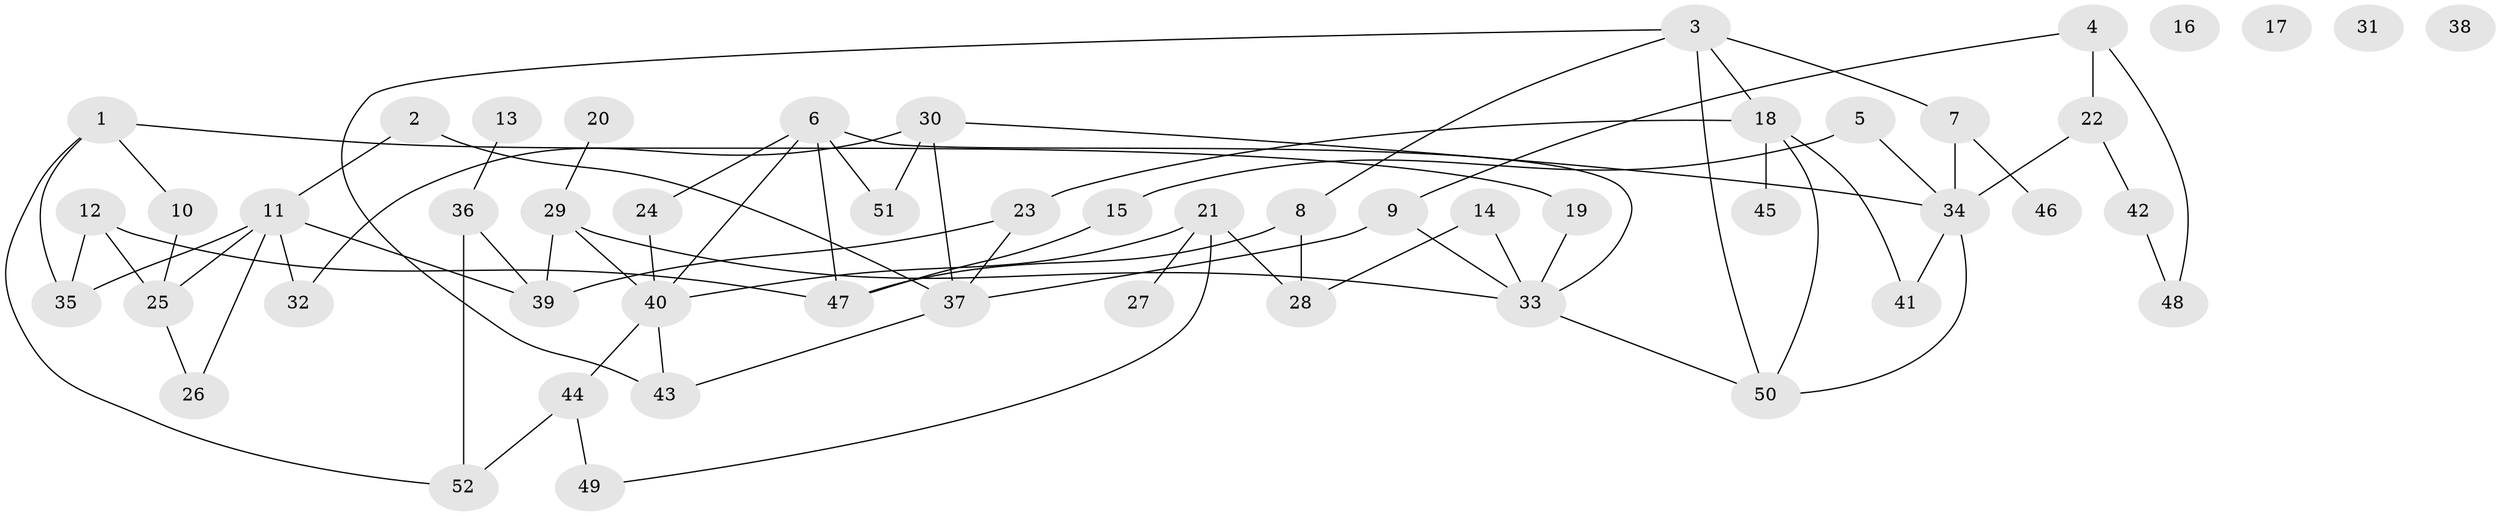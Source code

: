 // Generated by graph-tools (version 1.1) at 2025/40/03/09/25 04:40:10]
// undirected, 52 vertices, 74 edges
graph export_dot {
graph [start="1"]
  node [color=gray90,style=filled];
  1;
  2;
  3;
  4;
  5;
  6;
  7;
  8;
  9;
  10;
  11;
  12;
  13;
  14;
  15;
  16;
  17;
  18;
  19;
  20;
  21;
  22;
  23;
  24;
  25;
  26;
  27;
  28;
  29;
  30;
  31;
  32;
  33;
  34;
  35;
  36;
  37;
  38;
  39;
  40;
  41;
  42;
  43;
  44;
  45;
  46;
  47;
  48;
  49;
  50;
  51;
  52;
  1 -- 10;
  1 -- 19;
  1 -- 35;
  1 -- 52;
  2 -- 11;
  2 -- 37;
  3 -- 7;
  3 -- 8;
  3 -- 18;
  3 -- 43;
  3 -- 50;
  4 -- 9;
  4 -- 22;
  4 -- 48;
  5 -- 15;
  5 -- 34;
  6 -- 24;
  6 -- 33;
  6 -- 40;
  6 -- 47;
  6 -- 51;
  7 -- 34;
  7 -- 46;
  8 -- 28;
  8 -- 47;
  9 -- 33;
  9 -- 37;
  10 -- 25;
  11 -- 25;
  11 -- 26;
  11 -- 32;
  11 -- 35;
  11 -- 39;
  12 -- 25;
  12 -- 35;
  12 -- 47;
  13 -- 36;
  14 -- 28;
  14 -- 33;
  15 -- 47;
  18 -- 23;
  18 -- 41;
  18 -- 45;
  18 -- 50;
  19 -- 33;
  20 -- 29;
  21 -- 27;
  21 -- 28;
  21 -- 40;
  21 -- 49;
  22 -- 34;
  22 -- 42;
  23 -- 37;
  23 -- 39;
  24 -- 40;
  25 -- 26;
  29 -- 33;
  29 -- 39;
  29 -- 40;
  30 -- 32;
  30 -- 34;
  30 -- 37;
  30 -- 51;
  33 -- 50;
  34 -- 41;
  34 -- 50;
  36 -- 39;
  36 -- 52;
  37 -- 43;
  40 -- 43;
  40 -- 44;
  42 -- 48;
  44 -- 49;
  44 -- 52;
}
